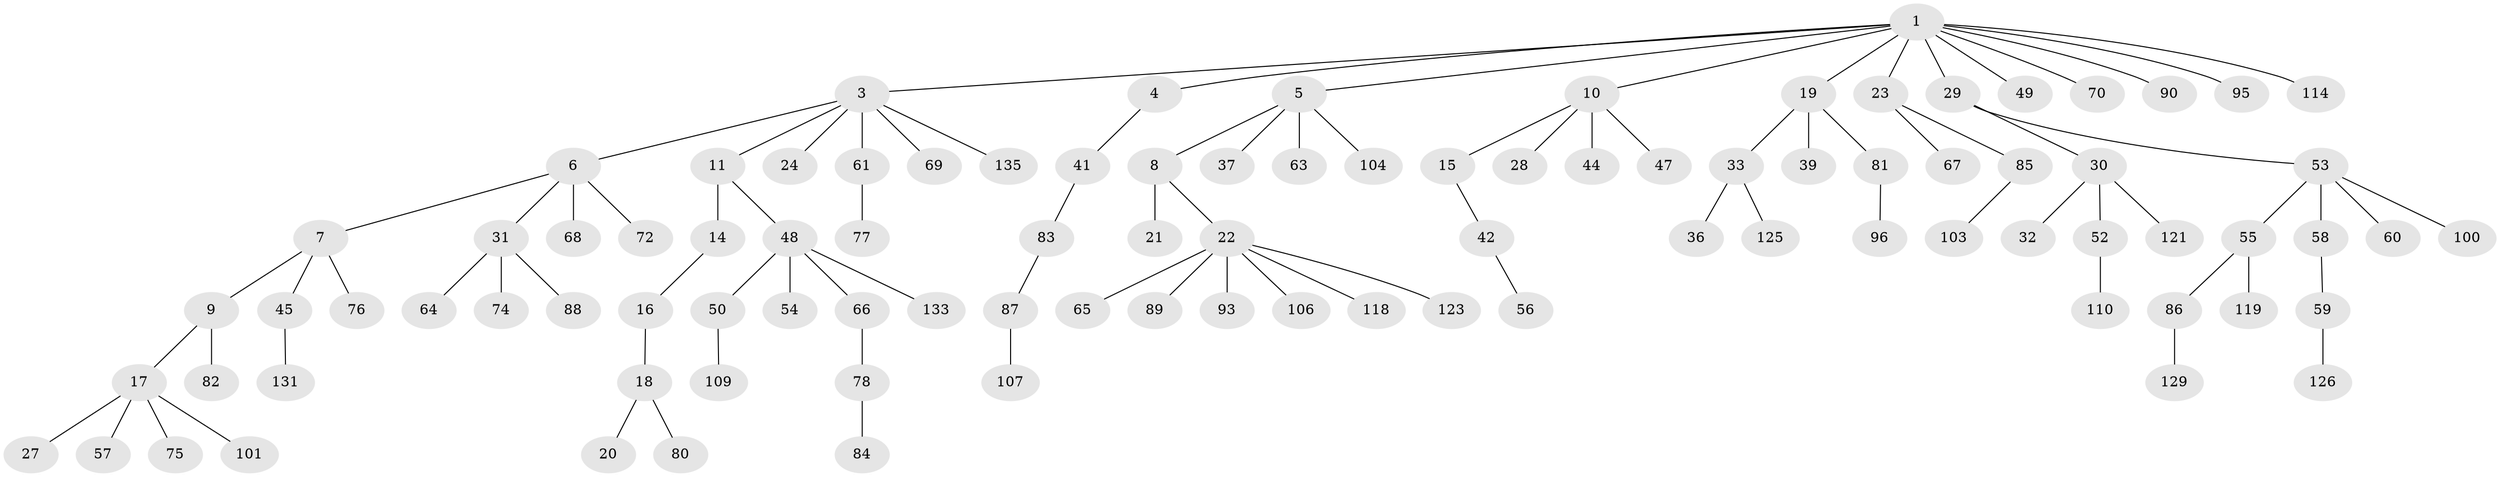 // original degree distribution, {7: 0.021739130434782608, 2: 0.2391304347826087, 5: 0.06521739130434782, 4: 0.050724637681159424, 3: 0.10144927536231885, 1: 0.5217391304347826}
// Generated by graph-tools (version 1.1) at 2025/19/03/04/25 18:19:14]
// undirected, 96 vertices, 95 edges
graph export_dot {
graph [start="1"]
  node [color=gray90,style=filled];
  1 [super="+2"];
  3;
  4;
  5;
  6;
  7;
  8;
  9 [super="+12"];
  10 [super="+25"];
  11 [super="+73+46+35"];
  14;
  15;
  16;
  17;
  18;
  19;
  20;
  21 [super="+122"];
  22 [super="+34+102"];
  23 [super="+62"];
  24;
  27;
  28;
  29;
  30;
  31 [super="+98+38+43"];
  32;
  33;
  36 [super="+40+134+115+94"];
  37 [super="+79"];
  39;
  41;
  42;
  44 [super="+51+120"];
  45;
  47;
  48;
  49;
  50;
  52 [super="+71"];
  53;
  54;
  55;
  56;
  57 [super="+99"];
  58 [super="+117"];
  59;
  60;
  61 [super="+130"];
  63;
  64;
  65;
  66;
  67;
  68;
  69;
  70 [super="+124+91"];
  72;
  74;
  75;
  76;
  77;
  78;
  80;
  81;
  82;
  83;
  84 [super="+137"];
  85;
  86;
  87;
  88;
  89 [super="+92"];
  90;
  93;
  95;
  96 [super="+132"];
  100;
  101;
  103 [super="+138"];
  104;
  106;
  107;
  109;
  110;
  114;
  118;
  119 [super="+128"];
  121;
  123;
  125;
  126;
  129;
  131;
  133;
  135;
  1 -- 3;
  1 -- 5;
  1 -- 10;
  1 -- 29;
  1 -- 49;
  1 -- 114;
  1 -- 19;
  1 -- 4;
  1 -- 70;
  1 -- 23;
  1 -- 90;
  1 -- 95;
  3 -- 6;
  3 -- 11;
  3 -- 24;
  3 -- 61;
  3 -- 69;
  3 -- 135;
  4 -- 41;
  5 -- 8;
  5 -- 37;
  5 -- 63;
  5 -- 104;
  6 -- 7;
  6 -- 31;
  6 -- 68;
  6 -- 72;
  7 -- 9;
  7 -- 45;
  7 -- 76;
  8 -- 21;
  8 -- 22;
  9 -- 82;
  9 -- 17;
  10 -- 15;
  10 -- 28;
  10 -- 44;
  10 -- 47;
  11 -- 14;
  11 -- 48;
  14 -- 16;
  15 -- 42;
  16 -- 18;
  17 -- 27;
  17 -- 57;
  17 -- 75;
  17 -- 101;
  18 -- 20;
  18 -- 80;
  19 -- 33;
  19 -- 39;
  19 -- 81;
  22 -- 65;
  22 -- 89;
  22 -- 106;
  22 -- 123;
  22 -- 93;
  22 -- 118;
  23 -- 67;
  23 -- 85;
  29 -- 30;
  29 -- 53;
  30 -- 32;
  30 -- 52;
  30 -- 121;
  31 -- 64;
  31 -- 88;
  31 -- 74;
  33 -- 36;
  33 -- 125;
  41 -- 83;
  42 -- 56;
  45 -- 131;
  48 -- 50;
  48 -- 54;
  48 -- 66;
  48 -- 133;
  50 -- 109;
  52 -- 110;
  53 -- 55;
  53 -- 58;
  53 -- 60;
  53 -- 100;
  55 -- 86;
  55 -- 119;
  58 -- 59;
  59 -- 126;
  61 -- 77;
  66 -- 78;
  78 -- 84;
  81 -- 96;
  83 -- 87;
  85 -- 103;
  86 -- 129;
  87 -- 107;
}
